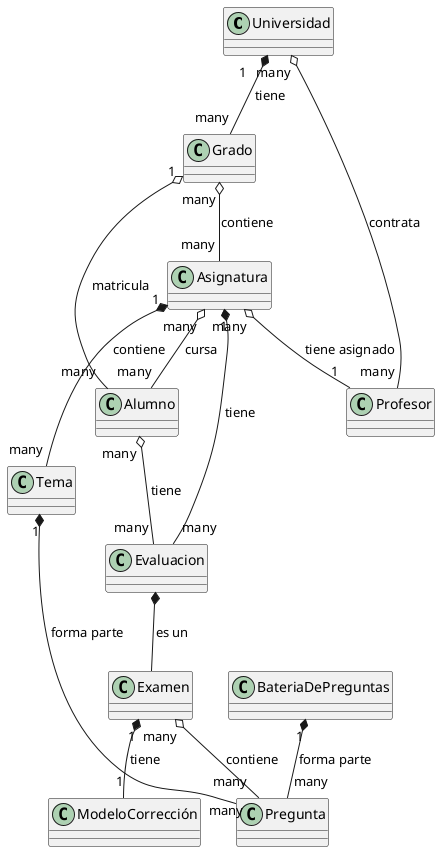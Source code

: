 @startuml
class Universidad 
class Profesor
class Grado
class Asignatura
class Alumno
class Pregunta
class Evaluacion
class Examen
class Tema
class BateriaDePreguntas
class ModeloCorrección

Universidad "1" *-- "many" Grado : tiene
Universidad "many" o-- "many" Profesor : contrata
Grado "1" o-- "many" Alumno : matricula
Grado "many" o-- "many" Asignatura : contiene
Asignatura "many" o-- "1" Profesor : tiene asignado
Asignatura "many" o-- "many" Alumno : cursa
Asignatura "1" *-- "many" Evaluacion : tiene
Evaluacion *-- Examen : es un
Examen "many" o-- "many" Pregunta : contiene
Asignatura "1" *-- "many" Tema : contiene
Tema "1" *-- "many" Pregunta : forma parte
Alumno "many" o-- "many" Evaluacion : tiene
BateriaDePreguntas "1" *-- "many" Pregunta : forma parte
Examen "1" *-- "1" ModeloCorrección : tiene
@enduml